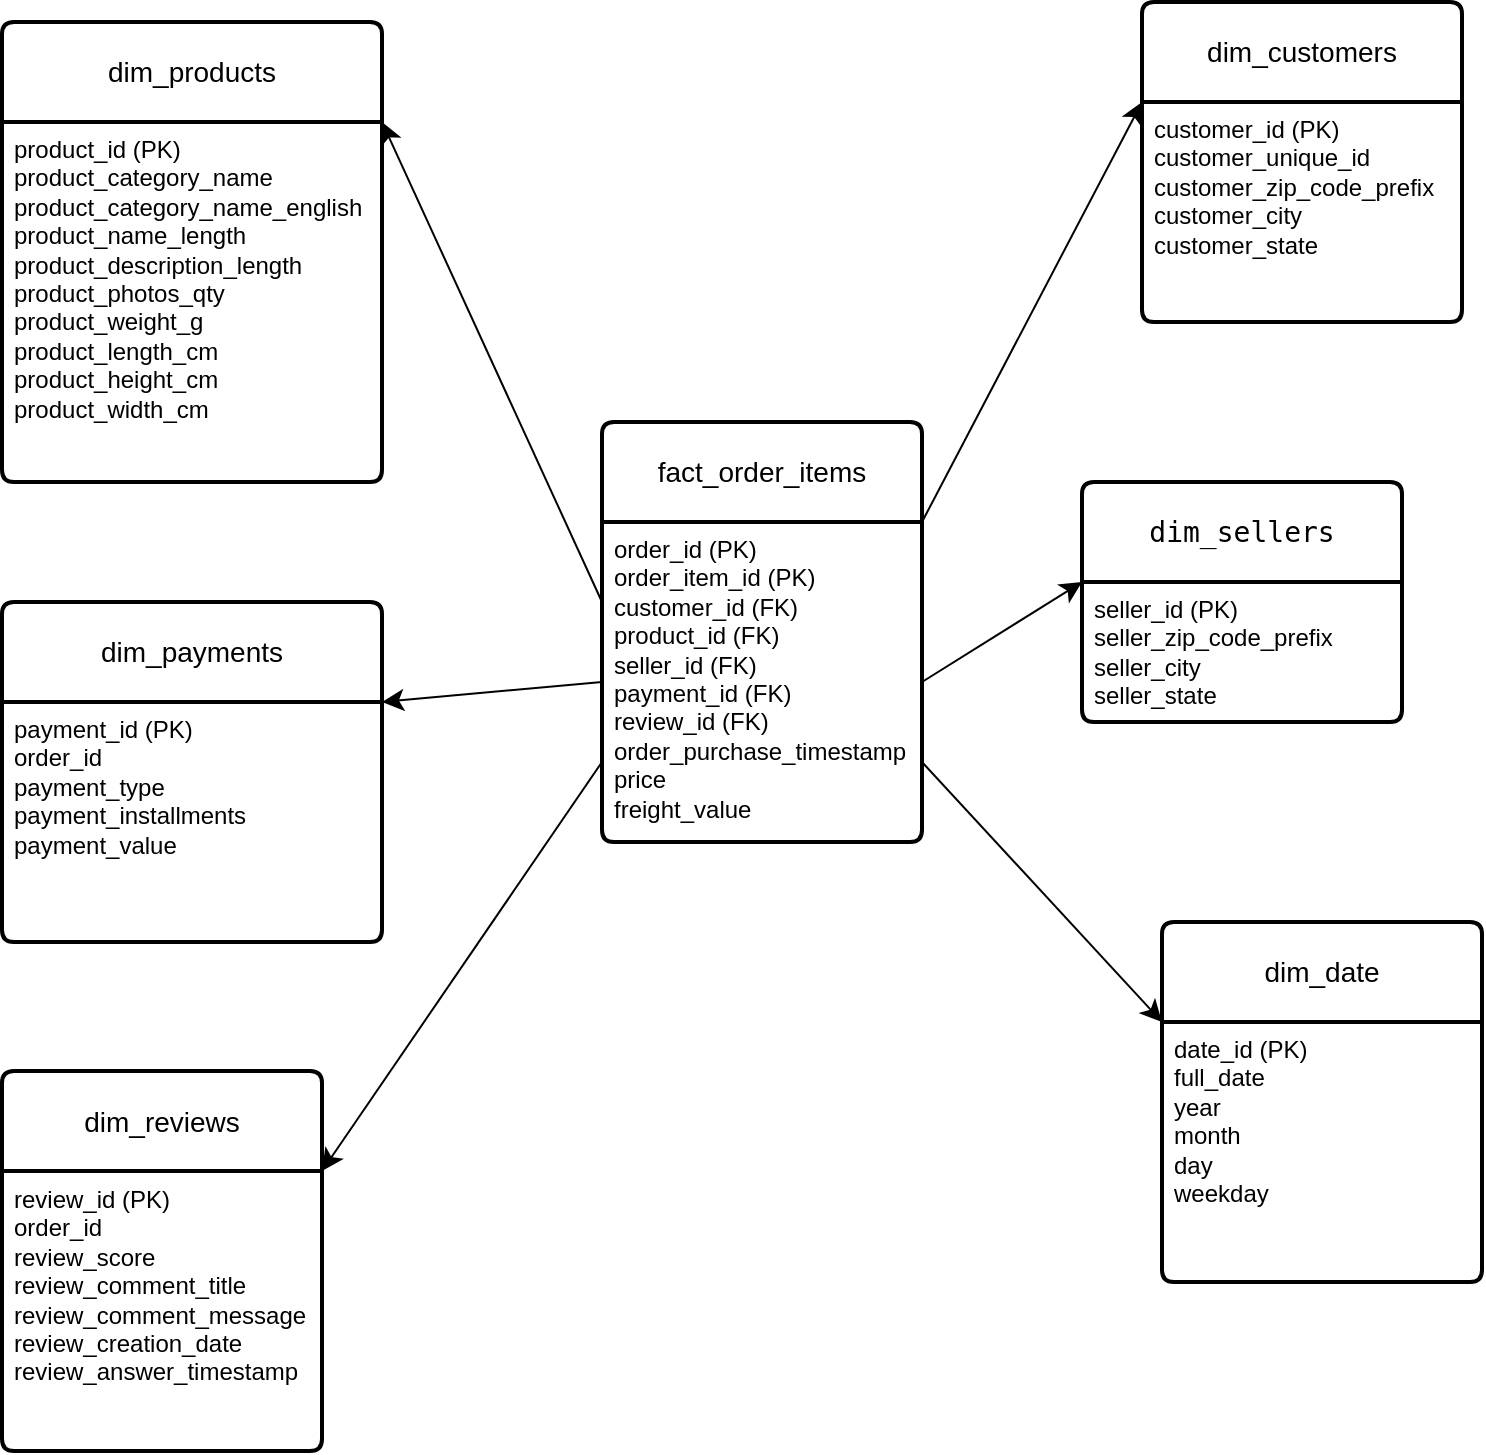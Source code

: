 <mxfile version="27.1.1">
  <diagram name="Page-1" id="zsXHe7nTOP-_mt4eOuPC">
    <mxGraphModel dx="1565" dy="1258" grid="1" gridSize="10" guides="1" tooltips="1" connect="1" arrows="1" fold="1" page="1" pageScale="1" pageWidth="827" pageHeight="1169" math="0" shadow="0">
      <root>
        <mxCell id="0" />
        <mxCell id="1" parent="0" />
        <mxCell id="lnevSN_g9pYnf1kRa3Xq-5" value="fact_order_items" style="swimlane;childLayout=stackLayout;horizontal=1;startSize=50;horizontalStack=0;rounded=1;fontSize=14;fontStyle=0;strokeWidth=2;resizeParent=0;resizeLast=1;shadow=0;dashed=0;align=center;arcSize=4;whiteSpace=wrap;html=1;" vertex="1" parent="1">
          <mxGeometry x="350" y="260" width="160" height="210" as="geometry" />
        </mxCell>
        <mxCell id="lnevSN_g9pYnf1kRa3Xq-6" value="order_id (PK)&#xa;order_item_id (PK)&#xa;customer_id (FK)&#xa;product_id (FK)&#xa;seller_id (FK)&#xa;payment_id (FK)&#xa;review_id (FK)&#xa;order_purchase_timestamp&#xa;price&#xa;freight_value" style="align=left;strokeColor=none;fillColor=none;spacingLeft=4;spacingRight=4;fontSize=12;verticalAlign=top;resizable=0;rotatable=0;part=1;html=1;whiteSpace=wrap;" vertex="1" parent="lnevSN_g9pYnf1kRa3Xq-5">
          <mxGeometry y="50" width="160" height="160" as="geometry" />
        </mxCell>
        <mxCell id="lnevSN_g9pYnf1kRa3Xq-9" value="dim_customers" style="swimlane;childLayout=stackLayout;horizontal=1;startSize=50;horizontalStack=0;rounded=1;fontSize=14;fontStyle=0;strokeWidth=2;resizeParent=0;resizeLast=1;shadow=0;dashed=0;align=center;arcSize=4;whiteSpace=wrap;html=1;" vertex="1" parent="1">
          <mxGeometry x="620" y="50" width="160" height="160" as="geometry" />
        </mxCell>
        <mxCell id="lnevSN_g9pYnf1kRa3Xq-10" value="&lt;div&gt;customer_id (PK)&lt;/div&gt;&lt;div&gt;customer_unique_id&lt;/div&gt;&lt;div&gt;customer_zip_code_prefix&lt;/div&gt;&lt;div&gt;customer_city&lt;/div&gt;&lt;div&gt;customer_state&lt;/div&gt;" style="align=left;strokeColor=none;fillColor=none;spacingLeft=4;spacingRight=4;fontSize=12;verticalAlign=top;resizable=0;rotatable=0;part=1;html=1;whiteSpace=wrap;" vertex="1" parent="lnevSN_g9pYnf1kRa3Xq-9">
          <mxGeometry y="50" width="160" height="110" as="geometry" />
        </mxCell>
        <mxCell id="lnevSN_g9pYnf1kRa3Xq-11" value="dim_products" style="swimlane;childLayout=stackLayout;horizontal=1;startSize=50;horizontalStack=0;rounded=1;fontSize=14;fontStyle=0;strokeWidth=2;resizeParent=0;resizeLast=1;shadow=0;dashed=0;align=center;arcSize=4;whiteSpace=wrap;html=1;" vertex="1" parent="1">
          <mxGeometry x="50" y="60" width="190" height="230" as="geometry" />
        </mxCell>
        <mxCell id="lnevSN_g9pYnf1kRa3Xq-12" value="&lt;div&gt;product_id (PK)&lt;/div&gt;&lt;div&gt;product_category_name&lt;/div&gt;&lt;div&gt;product_category_name_english&lt;/div&gt;&lt;div&gt;product_name_length&lt;/div&gt;&lt;div&gt;product_description_length&lt;/div&gt;&lt;div&gt;product_photos_qty&lt;/div&gt;&lt;div&gt;product_weight_g&lt;/div&gt;&lt;div&gt;product_length_cm&lt;/div&gt;&lt;div&gt;product_height_cm&lt;/div&gt;&lt;div&gt;product_width_cm&lt;/div&gt;" style="align=left;strokeColor=none;fillColor=none;spacingLeft=4;spacingRight=4;fontSize=12;verticalAlign=top;resizable=0;rotatable=0;part=1;html=1;whiteSpace=wrap;" vertex="1" parent="lnevSN_g9pYnf1kRa3Xq-11">
          <mxGeometry y="50" width="190" height="180" as="geometry" />
        </mxCell>
        <mxCell id="lnevSN_g9pYnf1kRa3Xq-18" value="&lt;code style=&quot;text-align: start; caret-color: rgb(0, 0, 0); color: rgb(0, 0, 0);&quot; data-end=&quot;598&quot; data-start=&quot;585&quot;&gt;dim_sellers&lt;/code&gt;" style="swimlane;childLayout=stackLayout;horizontal=1;startSize=50;horizontalStack=0;rounded=1;fontSize=14;fontStyle=0;strokeWidth=2;resizeParent=0;resizeLast=1;shadow=0;dashed=0;align=center;arcSize=4;whiteSpace=wrap;html=1;" vertex="1" parent="1">
          <mxGeometry x="590" y="290" width="160" height="120" as="geometry" />
        </mxCell>
        <mxCell id="lnevSN_g9pYnf1kRa3Xq-19" value="&lt;div&gt;seller_id (PK)&lt;/div&gt;&lt;div&gt;seller_zip_code_prefix&lt;/div&gt;&lt;div&gt;seller_city&lt;/div&gt;&lt;div&gt;seller_state&lt;/div&gt;" style="align=left;strokeColor=none;fillColor=none;spacingLeft=4;spacingRight=4;fontSize=12;verticalAlign=top;resizable=0;rotatable=0;part=1;html=1;whiteSpace=wrap;" vertex="1" parent="lnevSN_g9pYnf1kRa3Xq-18">
          <mxGeometry y="50" width="160" height="70" as="geometry" />
        </mxCell>
        <mxCell id="lnevSN_g9pYnf1kRa3Xq-22" value="dim_reviews" style="swimlane;childLayout=stackLayout;horizontal=1;startSize=50;horizontalStack=0;rounded=1;fontSize=14;fontStyle=0;strokeWidth=2;resizeParent=0;resizeLast=1;shadow=0;dashed=0;align=center;arcSize=4;whiteSpace=wrap;html=1;" vertex="1" parent="1">
          <mxGeometry x="50" y="584.5" width="160" height="190" as="geometry" />
        </mxCell>
        <mxCell id="lnevSN_g9pYnf1kRa3Xq-23" value="&lt;div&gt;review_id (PK)&lt;/div&gt;&lt;div&gt;order_id&lt;/div&gt;&lt;div&gt;review_score&lt;/div&gt;&lt;div&gt;review_comment_title&lt;/div&gt;&lt;div&gt;review_comment_message&lt;/div&gt;&lt;div&gt;review_creation_date&lt;/div&gt;&lt;div&gt;review_answer_timestamp&lt;/div&gt;" style="align=left;strokeColor=none;fillColor=none;spacingLeft=4;spacingRight=4;fontSize=12;verticalAlign=top;resizable=0;rotatable=0;part=1;html=1;whiteSpace=wrap;" vertex="1" parent="lnevSN_g9pYnf1kRa3Xq-22">
          <mxGeometry y="50" width="160" height="140" as="geometry" />
        </mxCell>
        <mxCell id="lnevSN_g9pYnf1kRa3Xq-27" value="dim_payments" style="swimlane;childLayout=stackLayout;horizontal=1;startSize=50;horizontalStack=0;rounded=1;fontSize=14;fontStyle=0;strokeWidth=2;resizeParent=0;resizeLast=1;shadow=0;dashed=0;align=center;arcSize=4;whiteSpace=wrap;html=1;" vertex="1" parent="1">
          <mxGeometry x="50" y="350" width="190" height="170" as="geometry" />
        </mxCell>
        <mxCell id="lnevSN_g9pYnf1kRa3Xq-28" value="&lt;div&gt;payment_id (PK)&lt;/div&gt;&lt;div&gt;order_id&lt;/div&gt;&lt;div&gt;payment_type&lt;/div&gt;&lt;div&gt;payment_installments&lt;/div&gt;&lt;div&gt;payment_value&lt;/div&gt;" style="align=left;strokeColor=none;fillColor=none;spacingLeft=4;spacingRight=4;fontSize=12;verticalAlign=top;resizable=0;rotatable=0;part=1;html=1;whiteSpace=wrap;" vertex="1" parent="lnevSN_g9pYnf1kRa3Xq-27">
          <mxGeometry y="50" width="190" height="120" as="geometry" />
        </mxCell>
        <mxCell id="lnevSN_g9pYnf1kRa3Xq-36" value="dim_date" style="swimlane;childLayout=stackLayout;horizontal=1;startSize=50;horizontalStack=0;rounded=1;fontSize=14;fontStyle=0;strokeWidth=2;resizeParent=0;resizeLast=1;shadow=0;dashed=0;align=center;arcSize=4;whiteSpace=wrap;html=1;" vertex="1" parent="1">
          <mxGeometry x="630" y="510" width="160" height="180" as="geometry" />
        </mxCell>
        <mxCell id="lnevSN_g9pYnf1kRa3Xq-37" value="date_id (PK)&lt;div&gt;full_date&lt;/div&gt;&lt;div&gt;&lt;div&gt;year&lt;/div&gt;&lt;div&gt;month&lt;/div&gt;&lt;div&gt;day&lt;/div&gt;&lt;div&gt;weekday&lt;/div&gt;&lt;/div&gt;" style="align=left;strokeColor=none;fillColor=none;spacingLeft=4;spacingRight=4;fontSize=12;verticalAlign=top;resizable=0;rotatable=0;part=1;html=1;whiteSpace=wrap;" vertex="1" parent="lnevSN_g9pYnf1kRa3Xq-36">
          <mxGeometry y="50" width="160" height="130" as="geometry" />
        </mxCell>
        <mxCell id="lnevSN_g9pYnf1kRa3Xq-40" style="edgeStyle=none;curved=1;rounded=0;orthogonalLoop=1;jettySize=auto;html=1;exitX=1;exitY=0;exitDx=0;exitDy=0;entryX=0;entryY=0;entryDx=0;entryDy=0;fontSize=12;startSize=8;endSize=8;" edge="1" parent="1" source="lnevSN_g9pYnf1kRa3Xq-6" target="lnevSN_g9pYnf1kRa3Xq-10">
          <mxGeometry relative="1" as="geometry" />
        </mxCell>
        <mxCell id="lnevSN_g9pYnf1kRa3Xq-42" style="edgeStyle=none;curved=1;rounded=0;orthogonalLoop=1;jettySize=auto;html=1;exitX=0;exitY=0.25;exitDx=0;exitDy=0;entryX=1;entryY=0;entryDx=0;entryDy=0;fontSize=12;startSize=8;endSize=8;" edge="1" parent="1" source="lnevSN_g9pYnf1kRa3Xq-6" target="lnevSN_g9pYnf1kRa3Xq-12">
          <mxGeometry relative="1" as="geometry" />
        </mxCell>
        <mxCell id="lnevSN_g9pYnf1kRa3Xq-43" style="edgeStyle=none;curved=1;rounded=0;orthogonalLoop=1;jettySize=auto;html=1;exitX=1;exitY=0.5;exitDx=0;exitDy=0;entryX=0;entryY=0;entryDx=0;entryDy=0;fontSize=12;startSize=8;endSize=8;" edge="1" parent="1" source="lnevSN_g9pYnf1kRa3Xq-6" target="lnevSN_g9pYnf1kRa3Xq-19">
          <mxGeometry relative="1" as="geometry" />
        </mxCell>
        <mxCell id="lnevSN_g9pYnf1kRa3Xq-44" style="edgeStyle=none;curved=1;rounded=0;orthogonalLoop=1;jettySize=auto;html=1;exitX=0;exitY=0.5;exitDx=0;exitDy=0;entryX=1;entryY=0;entryDx=0;entryDy=0;fontSize=12;startSize=8;endSize=8;" edge="1" parent="1" source="lnevSN_g9pYnf1kRa3Xq-6" target="lnevSN_g9pYnf1kRa3Xq-28">
          <mxGeometry relative="1" as="geometry" />
        </mxCell>
        <mxCell id="lnevSN_g9pYnf1kRa3Xq-45" style="edgeStyle=none;curved=1;rounded=0;orthogonalLoop=1;jettySize=auto;html=1;exitX=1;exitY=0.75;exitDx=0;exitDy=0;entryX=0;entryY=0;entryDx=0;entryDy=0;fontSize=12;startSize=8;endSize=8;" edge="1" parent="1" source="lnevSN_g9pYnf1kRa3Xq-6" target="lnevSN_g9pYnf1kRa3Xq-37">
          <mxGeometry relative="1" as="geometry" />
        </mxCell>
        <mxCell id="lnevSN_g9pYnf1kRa3Xq-46" style="edgeStyle=none;curved=1;rounded=0;orthogonalLoop=1;jettySize=auto;html=1;exitX=0;exitY=0.75;exitDx=0;exitDy=0;entryX=1;entryY=0;entryDx=0;entryDy=0;fontSize=12;startSize=8;endSize=8;" edge="1" parent="1" source="lnevSN_g9pYnf1kRa3Xq-6" target="lnevSN_g9pYnf1kRa3Xq-23">
          <mxGeometry relative="1" as="geometry" />
        </mxCell>
      </root>
    </mxGraphModel>
  </diagram>
</mxfile>
